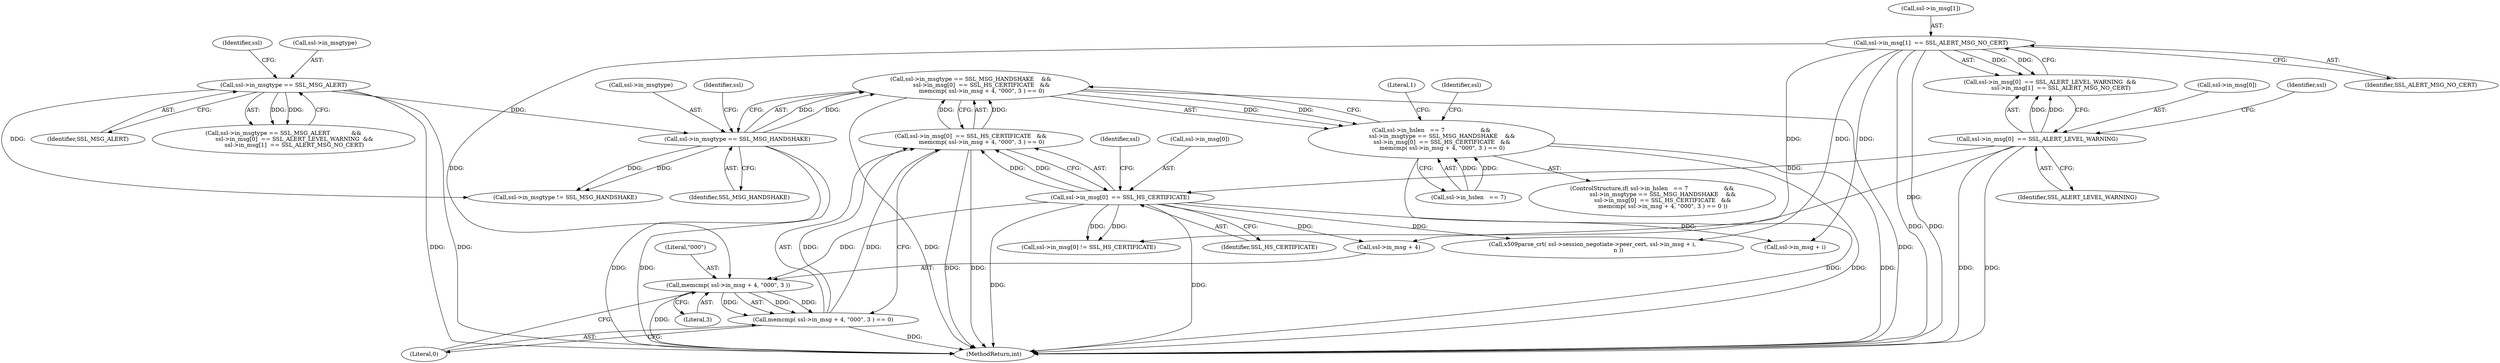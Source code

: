 digraph "0_polarssl_1922a4e6aade7b1d685af19d4d9339ddb5c02859@API" {
"1000237" [label="(Call,ssl->in_msgtype == SSL_MSG_HANDSHAKE    &&\n            ssl->in_msg[0]  == SSL_HS_CERTIFICATE   &&\n            memcmp( ssl->in_msg + 4, \"\0\0\0\", 3 ) == 0)"];
"1000238" [label="(Call,ssl->in_msgtype == SSL_MSG_HANDSHAKE)"];
"1000177" [label="(Call,ssl->in_msgtype == SSL_MSG_ALERT)"];
"1000243" [label="(Call,ssl->in_msg[0]  == SSL_HS_CERTIFICATE   &&\n            memcmp( ssl->in_msg + 4, \"\0\0\0\", 3 ) == 0)"];
"1000244" [label="(Call,ssl->in_msg[0]  == SSL_HS_CERTIFICATE)"];
"1000183" [label="(Call,ssl->in_msg[0]  == SSL_ALERT_LEVEL_WARNING)"];
"1000251" [label="(Call,memcmp( ssl->in_msg + 4, \"\0\0\0\", 3 ) == 0)"];
"1000252" [label="(Call,memcmp( ssl->in_msg + 4, \"\0\0\0\", 3 ))"];
"1000190" [label="(Call,ssl->in_msg[1]  == SSL_ALERT_MSG_NO_CERT)"];
"1000231" [label="(Call,ssl->in_hslen   == 7                    &&\n            ssl->in_msgtype == SSL_MSG_HANDSHAKE    &&\n            ssl->in_msg[0]  == SSL_HS_CERTIFICATE   &&\n            memcmp( ssl->in_msg + 4, \"\0\0\0\", 3 ) == 0)"];
"1000244" [label="(Call,ssl->in_msg[0]  == SSL_HS_CERTIFICATE)"];
"1000259" [label="(Literal,3)"];
"1000282" [label="(Call,ssl->in_msgtype != SSL_MSG_HANDSHAKE)"];
"1000237" [label="(Call,ssl->in_msgtype == SSL_MSG_HANDSHAKE    &&\n            ssl->in_msg[0]  == SSL_HS_CERTIFICATE   &&\n            memcmp( ssl->in_msg + 4, \"\0\0\0\", 3 ) == 0)"];
"1000554" [label="(MethodReturn,int)"];
"1000183" [label="(Call,ssl->in_msg[0]  == SSL_ALERT_LEVEL_WARNING)"];
"1000452" [label="(Call,x509parse_crt( ssl->session_negotiate->peer_cert, ssl->in_msg + i,\n                             n ))"];
"1000242" [label="(Identifier,SSL_MSG_HANDSHAKE)"];
"1000186" [label="(Identifier,ssl)"];
"1000251" [label="(Call,memcmp( ssl->in_msg + 4, \"\0\0\0\", 3 ) == 0)"];
"1000253" [label="(Call,ssl->in_msg + 4)"];
"1000176" [label="(Call,ssl->in_msgtype == SSL_MSG_ALERT            &&\n            ssl->in_msg[0]  == SSL_ALERT_LEVEL_WARNING  &&\n            ssl->in_msg[1]  == SSL_ALERT_MSG_NO_CERT)"];
"1000284" [label="(Identifier,ssl)"];
"1000177" [label="(Call,ssl->in_msgtype == SSL_MSG_ALERT)"];
"1000258" [label="(Literal,\"\0\0\0\")"];
"1000239" [label="(Call,ssl->in_msgtype)"];
"1000232" [label="(Call,ssl->in_hslen   == 7)"];
"1000458" [label="(Call,ssl->in_msg + i)"];
"1000260" [label="(Literal,0)"];
"1000252" [label="(Call,memcmp( ssl->in_msg + 4, \"\0\0\0\", 3 ))"];
"1000230" [label="(ControlStructure,if( ssl->in_hslen   == 7                    &&\n            ssl->in_msgtype == SSL_MSG_HANDSHAKE    &&\n            ssl->in_msg[0]  == SSL_HS_CERTIFICATE   &&\n            memcmp( ssl->in_msg + 4, \"\0\0\0\", 3 ) == 0 ))"];
"1000184" [label="(Call,ssl->in_msg[0])"];
"1000193" [label="(Identifier,ssl)"];
"1000189" [label="(Identifier,SSL_ALERT_LEVEL_WARNING)"];
"1000238" [label="(Call,ssl->in_msgtype == SSL_MSG_HANDSHAKE)"];
"1000196" [label="(Identifier,SSL_ALERT_MSG_NO_CERT)"];
"1000178" [label="(Call,ssl->in_msgtype)"];
"1000263" [label="(Literal,1)"];
"1000231" [label="(Call,ssl->in_hslen   == 7                    &&\n            ssl->in_msgtype == SSL_MSG_HANDSHAKE    &&\n            ssl->in_msg[0]  == SSL_HS_CERTIFICATE   &&\n            memcmp( ssl->in_msg + 4, \"\0\0\0\", 3 ) == 0)"];
"1000247" [label="(Identifier,ssl)"];
"1000295" [label="(Call,ssl->in_msg[0] != SSL_HS_CERTIFICATE)"];
"1000191" [label="(Call,ssl->in_msg[1])"];
"1000255" [label="(Identifier,ssl)"];
"1000250" [label="(Identifier,SSL_HS_CERTIFICATE)"];
"1000245" [label="(Call,ssl->in_msg[0])"];
"1000243" [label="(Call,ssl->in_msg[0]  == SSL_HS_CERTIFICATE   &&\n            memcmp( ssl->in_msg + 4, \"\0\0\0\", 3 ) == 0)"];
"1000181" [label="(Identifier,SSL_MSG_ALERT)"];
"1000182" [label="(Call,ssl->in_msg[0]  == SSL_ALERT_LEVEL_WARNING  &&\n            ssl->in_msg[1]  == SSL_ALERT_MSG_NO_CERT)"];
"1000190" [label="(Call,ssl->in_msg[1]  == SSL_ALERT_MSG_NO_CERT)"];
"1000237" -> "1000231"  [label="AST: "];
"1000237" -> "1000238"  [label="CFG: "];
"1000237" -> "1000243"  [label="CFG: "];
"1000238" -> "1000237"  [label="AST: "];
"1000243" -> "1000237"  [label="AST: "];
"1000231" -> "1000237"  [label="CFG: "];
"1000237" -> "1000554"  [label="DDG: "];
"1000237" -> "1000554"  [label="DDG: "];
"1000237" -> "1000231"  [label="DDG: "];
"1000237" -> "1000231"  [label="DDG: "];
"1000238" -> "1000237"  [label="DDG: "];
"1000238" -> "1000237"  [label="DDG: "];
"1000243" -> "1000237"  [label="DDG: "];
"1000243" -> "1000237"  [label="DDG: "];
"1000238" -> "1000242"  [label="CFG: "];
"1000239" -> "1000238"  [label="AST: "];
"1000242" -> "1000238"  [label="AST: "];
"1000247" -> "1000238"  [label="CFG: "];
"1000238" -> "1000554"  [label="DDG: "];
"1000238" -> "1000554"  [label="DDG: "];
"1000177" -> "1000238"  [label="DDG: "];
"1000238" -> "1000282"  [label="DDG: "];
"1000238" -> "1000282"  [label="DDG: "];
"1000177" -> "1000176"  [label="AST: "];
"1000177" -> "1000181"  [label="CFG: "];
"1000178" -> "1000177"  [label="AST: "];
"1000181" -> "1000177"  [label="AST: "];
"1000186" -> "1000177"  [label="CFG: "];
"1000176" -> "1000177"  [label="CFG: "];
"1000177" -> "1000554"  [label="DDG: "];
"1000177" -> "1000554"  [label="DDG: "];
"1000177" -> "1000176"  [label="DDG: "];
"1000177" -> "1000176"  [label="DDG: "];
"1000177" -> "1000282"  [label="DDG: "];
"1000243" -> "1000244"  [label="CFG: "];
"1000243" -> "1000251"  [label="CFG: "];
"1000244" -> "1000243"  [label="AST: "];
"1000251" -> "1000243"  [label="AST: "];
"1000243" -> "1000554"  [label="DDG: "];
"1000243" -> "1000554"  [label="DDG: "];
"1000244" -> "1000243"  [label="DDG: "];
"1000244" -> "1000243"  [label="DDG: "];
"1000251" -> "1000243"  [label="DDG: "];
"1000251" -> "1000243"  [label="DDG: "];
"1000244" -> "1000250"  [label="CFG: "];
"1000245" -> "1000244"  [label="AST: "];
"1000250" -> "1000244"  [label="AST: "];
"1000255" -> "1000244"  [label="CFG: "];
"1000244" -> "1000554"  [label="DDG: "];
"1000244" -> "1000554"  [label="DDG: "];
"1000183" -> "1000244"  [label="DDG: "];
"1000244" -> "1000252"  [label="DDG: "];
"1000244" -> "1000253"  [label="DDG: "];
"1000244" -> "1000295"  [label="DDG: "];
"1000244" -> "1000295"  [label="DDG: "];
"1000244" -> "1000452"  [label="DDG: "];
"1000244" -> "1000458"  [label="DDG: "];
"1000183" -> "1000182"  [label="AST: "];
"1000183" -> "1000189"  [label="CFG: "];
"1000184" -> "1000183"  [label="AST: "];
"1000189" -> "1000183"  [label="AST: "];
"1000193" -> "1000183"  [label="CFG: "];
"1000182" -> "1000183"  [label="CFG: "];
"1000183" -> "1000554"  [label="DDG: "];
"1000183" -> "1000554"  [label="DDG: "];
"1000183" -> "1000182"  [label="DDG: "];
"1000183" -> "1000182"  [label="DDG: "];
"1000183" -> "1000295"  [label="DDG: "];
"1000251" -> "1000260"  [label="CFG: "];
"1000252" -> "1000251"  [label="AST: "];
"1000260" -> "1000251"  [label="AST: "];
"1000251" -> "1000554"  [label="DDG: "];
"1000252" -> "1000251"  [label="DDG: "];
"1000252" -> "1000251"  [label="DDG: "];
"1000252" -> "1000251"  [label="DDG: "];
"1000252" -> "1000259"  [label="CFG: "];
"1000253" -> "1000252"  [label="AST: "];
"1000258" -> "1000252"  [label="AST: "];
"1000259" -> "1000252"  [label="AST: "];
"1000260" -> "1000252"  [label="CFG: "];
"1000252" -> "1000554"  [label="DDG: "];
"1000190" -> "1000252"  [label="DDG: "];
"1000190" -> "1000182"  [label="AST: "];
"1000190" -> "1000196"  [label="CFG: "];
"1000191" -> "1000190"  [label="AST: "];
"1000196" -> "1000190"  [label="AST: "];
"1000182" -> "1000190"  [label="CFG: "];
"1000190" -> "1000554"  [label="DDG: "];
"1000190" -> "1000554"  [label="DDG: "];
"1000190" -> "1000182"  [label="DDG: "];
"1000190" -> "1000182"  [label="DDG: "];
"1000190" -> "1000253"  [label="DDG: "];
"1000190" -> "1000452"  [label="DDG: "];
"1000190" -> "1000458"  [label="DDG: "];
"1000231" -> "1000230"  [label="AST: "];
"1000231" -> "1000232"  [label="CFG: "];
"1000232" -> "1000231"  [label="AST: "];
"1000263" -> "1000231"  [label="CFG: "];
"1000284" -> "1000231"  [label="CFG: "];
"1000231" -> "1000554"  [label="DDG: "];
"1000231" -> "1000554"  [label="DDG: "];
"1000231" -> "1000554"  [label="DDG: "];
"1000232" -> "1000231"  [label="DDG: "];
"1000232" -> "1000231"  [label="DDG: "];
}
